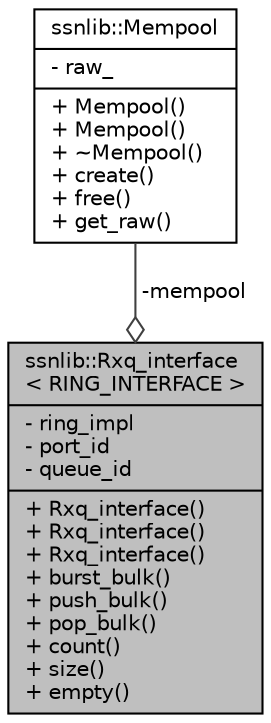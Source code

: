 digraph "ssnlib::Rxq_interface&lt; RING_INTERFACE &gt;"
{
  edge [fontname="Helvetica",fontsize="10",labelfontname="Helvetica",labelfontsize="10"];
  node [fontname="Helvetica",fontsize="10",shape=record];
  Node1 [label="{ssnlib::Rxq_interface\l\< RING_INTERFACE \>\n|- ring_impl\l- port_id\l- queue_id\l|+ Rxq_interface()\l+ Rxq_interface()\l+ Rxq_interface()\l+ burst_bulk()\l+ push_bulk()\l+ pop_bulk()\l+ count()\l+ size()\l+ empty()\l}",height=0.2,width=0.4,color="black", fillcolor="grey75", style="filled", fontcolor="black"];
  Node2 -> Node1 [color="grey25",fontsize="10",style="solid",label=" -mempool" ,arrowhead="odiamond",fontname="Helvetica"];
  Node2 [label="{ssnlib::Mempool\n|- raw_\l|+ Mempool()\l+ Mempool()\l+ ~Mempool()\l+ create()\l+ free()\l+ get_raw()\l}",height=0.2,width=0.4,color="black", fillcolor="white", style="filled",URL="$classssnlib_1_1Mempool.html"];
}
